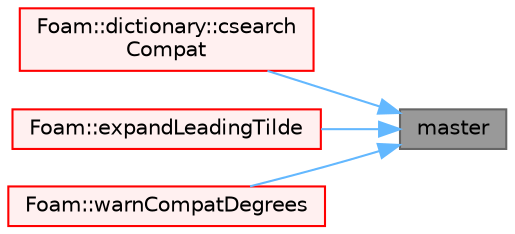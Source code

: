 digraph "master"
{
 // LATEX_PDF_SIZE
  bgcolor="transparent";
  edge [fontname=Helvetica,fontsize=10,labelfontname=Helvetica,labelfontsize=10];
  node [fontname=Helvetica,fontsize=10,shape=box,height=0.2,width=0.4];
  rankdir="RL";
  Node1 [id="Node000001",label="master",height=0.2,width=0.4,color="gray40", fillcolor="grey60", style="filled", fontcolor="black",tooltip=" "];
  Node1 -> Node2 [id="edge1_Node000001_Node000002",dir="back",color="steelblue1",style="solid",tooltip=" "];
  Node2 [id="Node000002",label="Foam::dictionary::csearch\lCompat",height=0.2,width=0.4,color="red", fillcolor="#FFF0F0", style="filled",URL="$classFoam_1_1dictionary.html#a404e24626eb14107d251d7dbb6630614",tooltip=" "];
  Node1 -> Node11 [id="edge2_Node000001_Node000011",dir="back",color="steelblue1",style="solid",tooltip=" "];
  Node11 [id="Node000011",label="Foam::expandLeadingTilde",height=0.2,width=0.4,color="red", fillcolor="#FFF0F0", style="filled",URL="$namespaceFoam.html#af649a55344af0c653967d0c973096d8c",tooltip=" "];
  Node1 -> Node17 [id="edge3_Node000001_Node000017",dir="back",color="steelblue1",style="solid",tooltip=" "];
  Node17 [id="Node000017",label="Foam::warnCompatDegrees",height=0.2,width=0.4,color="red", fillcolor="#FFF0F0", style="filled",URL="$namespaceFoam.html#a55f6f7bce2261ef65cbcd33efb1aff4c",tooltip=" "];
}
